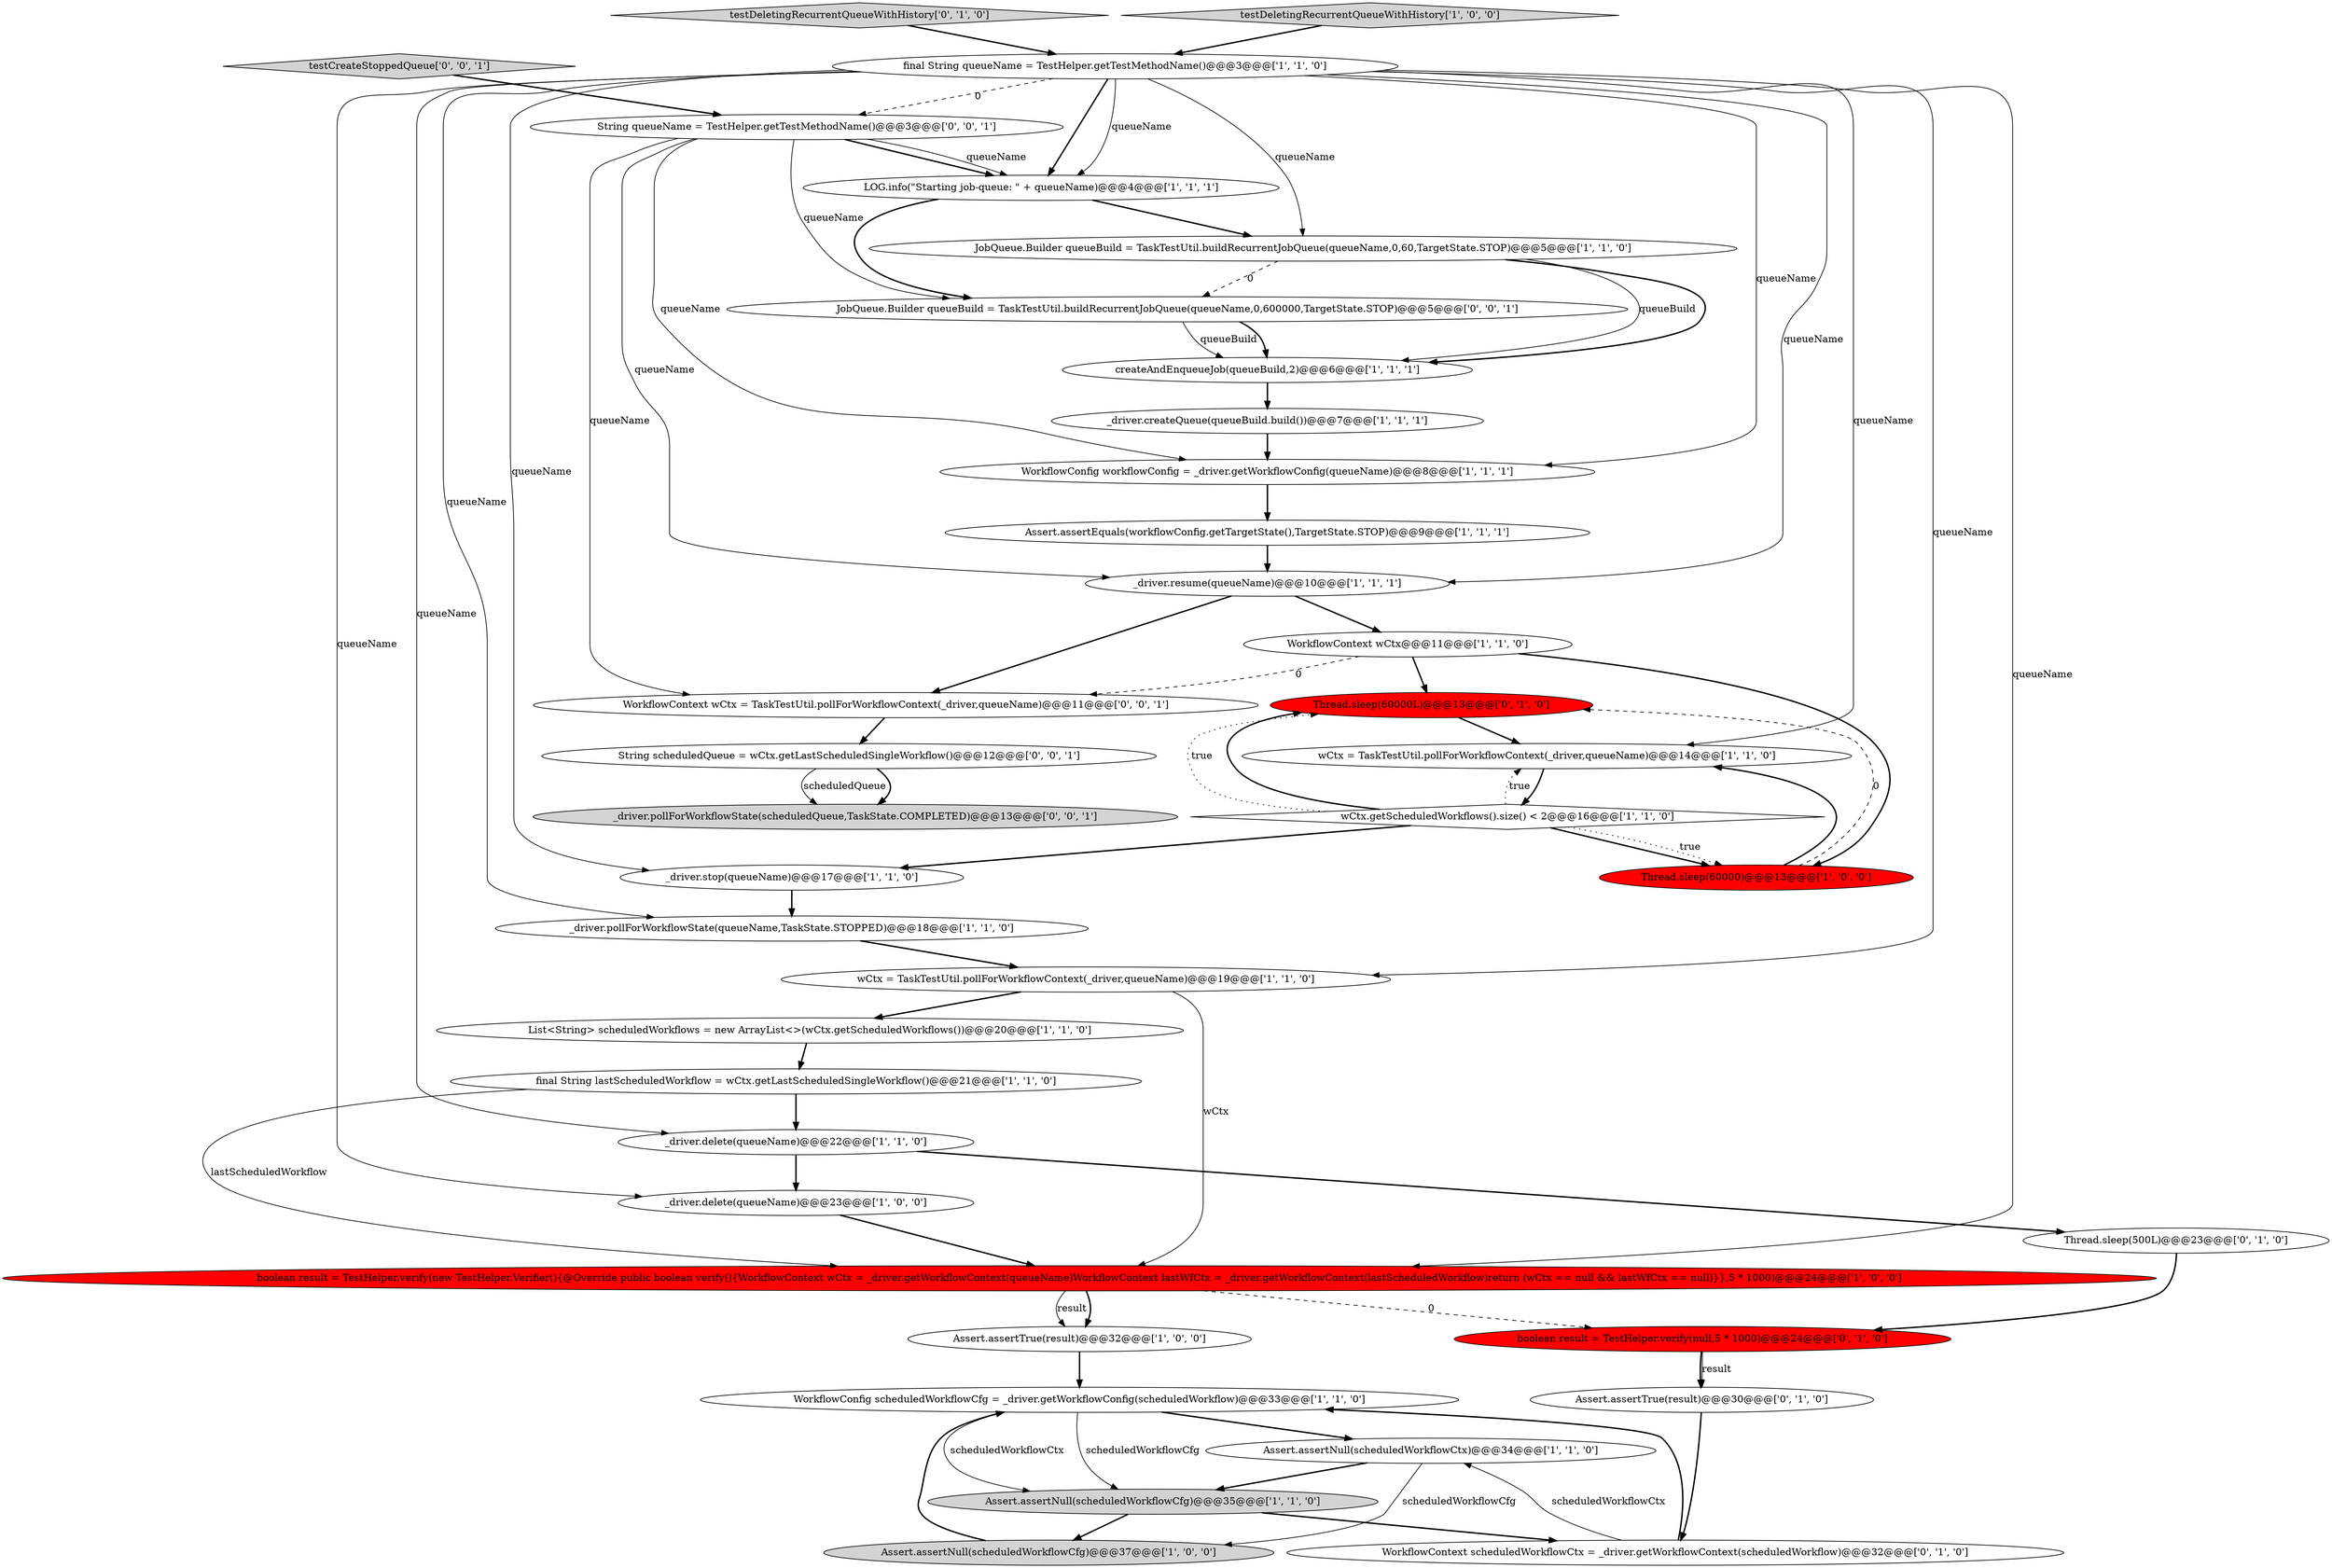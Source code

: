 digraph {
34 [style = filled, label = "testCreateStoppedQueue['0', '0', '1']", fillcolor = lightgray, shape = diamond image = "AAA0AAABBB3BBB"];
22 [style = filled, label = "final String queueName = TestHelper.getTestMethodName()@@@3@@@['1', '1', '0']", fillcolor = white, shape = ellipse image = "AAA0AAABBB1BBB"];
36 [style = filled, label = "String queueName = TestHelper.getTestMethodName()@@@3@@@['0', '0', '1']", fillcolor = white, shape = ellipse image = "AAA0AAABBB3BBB"];
8 [style = filled, label = "_driver.pollForWorkflowState(queueName,TaskState.STOPPED)@@@18@@@['1', '1', '0']", fillcolor = white, shape = ellipse image = "AAA0AAABBB1BBB"];
6 [style = filled, label = "boolean result = TestHelper.verify(new TestHelper.Verifier(){@Override public boolean verify(){WorkflowContext wCtx = _driver.getWorkflowContext(queueName)WorkflowContext lastWfCtx = _driver.getWorkflowContext(lastScheduledWorkflow)return (wCtx == null && lastWfCtx == null)}},5 * 1000)@@@24@@@['1', '0', '0']", fillcolor = red, shape = ellipse image = "AAA1AAABBB1BBB"];
4 [style = filled, label = "wCtx = TaskTestUtil.pollForWorkflowContext(_driver,queueName)@@@14@@@['1', '1', '0']", fillcolor = white, shape = ellipse image = "AAA0AAABBB1BBB"];
11 [style = filled, label = "createAndEnqueueJob(queueBuild,2)@@@6@@@['1', '1', '1']", fillcolor = white, shape = ellipse image = "AAA0AAABBB1BBB"];
12 [style = filled, label = "Assert.assertEquals(workflowConfig.getTargetState(),TargetState.STOP)@@@9@@@['1', '1', '1']", fillcolor = white, shape = ellipse image = "AAA0AAABBB1BBB"];
15 [style = filled, label = "_driver.stop(queueName)@@@17@@@['1', '1', '0']", fillcolor = white, shape = ellipse image = "AAA0AAABBB1BBB"];
33 [style = filled, label = "_driver.pollForWorkflowState(scheduledQueue,TaskState.COMPLETED)@@@13@@@['0', '0', '1']", fillcolor = lightgray, shape = ellipse image = "AAA0AAABBB3BBB"];
17 [style = filled, label = "Assert.assertTrue(result)@@@32@@@['1', '0', '0']", fillcolor = white, shape = ellipse image = "AAA0AAABBB1BBB"];
30 [style = filled, label = "testDeletingRecurrentQueueWithHistory['0', '1', '0']", fillcolor = lightgray, shape = diamond image = "AAA0AAABBB2BBB"];
2 [style = filled, label = "Assert.assertNull(scheduledWorkflowCtx)@@@34@@@['1', '1', '0']", fillcolor = white, shape = ellipse image = "AAA0AAABBB1BBB"];
13 [style = filled, label = "testDeletingRecurrentQueueWithHistory['1', '0', '0']", fillcolor = lightgray, shape = diamond image = "AAA0AAABBB1BBB"];
28 [style = filled, label = "Assert.assertTrue(result)@@@30@@@['0', '1', '0']", fillcolor = white, shape = ellipse image = "AAA0AAABBB2BBB"];
23 [style = filled, label = "wCtx = TaskTestUtil.pollForWorkflowContext(_driver,queueName)@@@19@@@['1', '1', '0']", fillcolor = white, shape = ellipse image = "AAA0AAABBB1BBB"];
10 [style = filled, label = "LOG.info(\"Starting job-queue: \" + queueName)@@@4@@@['1', '1', '1']", fillcolor = white, shape = ellipse image = "AAA0AAABBB1BBB"];
31 [style = filled, label = "Thread.sleep(500L)@@@23@@@['0', '1', '0']", fillcolor = white, shape = ellipse image = "AAA0AAABBB2BBB"];
14 [style = filled, label = "_driver.createQueue(queueBuild.build())@@@7@@@['1', '1', '1']", fillcolor = white, shape = ellipse image = "AAA0AAABBB1BBB"];
7 [style = filled, label = "final String lastScheduledWorkflow = wCtx.getLastScheduledSingleWorkflow()@@@21@@@['1', '1', '0']", fillcolor = white, shape = ellipse image = "AAA0AAABBB1BBB"];
16 [style = filled, label = "_driver.delete(queueName)@@@22@@@['1', '1', '0']", fillcolor = white, shape = ellipse image = "AAA0AAABBB1BBB"];
27 [style = filled, label = "WorkflowContext scheduledWorkflowCtx = _driver.getWorkflowContext(scheduledWorkflow)@@@32@@@['0', '1', '0']", fillcolor = white, shape = ellipse image = "AAA0AAABBB2BBB"];
37 [style = filled, label = "WorkflowContext wCtx = TaskTestUtil.pollForWorkflowContext(_driver,queueName)@@@11@@@['0', '0', '1']", fillcolor = white, shape = ellipse image = "AAA0AAABBB3BBB"];
24 [style = filled, label = "List<String> scheduledWorkflows = new ArrayList<>(wCtx.getScheduledWorkflows())@@@20@@@['1', '1', '0']", fillcolor = white, shape = ellipse image = "AAA0AAABBB1BBB"];
35 [style = filled, label = "String scheduledQueue = wCtx.getLastScheduledSingleWorkflow()@@@12@@@['0', '0', '1']", fillcolor = white, shape = ellipse image = "AAA0AAABBB3BBB"];
29 [style = filled, label = "Thread.sleep(60000L)@@@13@@@['0', '1', '0']", fillcolor = red, shape = ellipse image = "AAA1AAABBB2BBB"];
9 [style = filled, label = "_driver.resume(queueName)@@@10@@@['1', '1', '1']", fillcolor = white, shape = ellipse image = "AAA0AAABBB1BBB"];
5 [style = filled, label = "WorkflowConfig workflowConfig = _driver.getWorkflowConfig(queueName)@@@8@@@['1', '1', '1']", fillcolor = white, shape = ellipse image = "AAA0AAABBB1BBB"];
0 [style = filled, label = "Thread.sleep(60000)@@@13@@@['1', '0', '0']", fillcolor = red, shape = ellipse image = "AAA1AAABBB1BBB"];
20 [style = filled, label = "JobQueue.Builder queueBuild = TaskTestUtil.buildRecurrentJobQueue(queueName,0,60,TargetState.STOP)@@@5@@@['1', '1', '0']", fillcolor = white, shape = ellipse image = "AAA0AAABBB1BBB"];
21 [style = filled, label = "Assert.assertNull(scheduledWorkflowCfg)@@@37@@@['1', '0', '0']", fillcolor = lightgray, shape = ellipse image = "AAA0AAABBB1BBB"];
32 [style = filled, label = "JobQueue.Builder queueBuild = TaskTestUtil.buildRecurrentJobQueue(queueName,0,600000,TargetState.STOP)@@@5@@@['0', '0', '1']", fillcolor = white, shape = ellipse image = "AAA0AAABBB3BBB"];
26 [style = filled, label = "boolean result = TestHelper.verify(null,5 * 1000)@@@24@@@['0', '1', '0']", fillcolor = red, shape = ellipse image = "AAA1AAABBB2BBB"];
18 [style = filled, label = "WorkflowConfig scheduledWorkflowCfg = _driver.getWorkflowConfig(scheduledWorkflow)@@@33@@@['1', '1', '0']", fillcolor = white, shape = ellipse image = "AAA0AAABBB1BBB"];
19 [style = filled, label = "WorkflowContext wCtx@@@11@@@['1', '1', '0']", fillcolor = white, shape = ellipse image = "AAA0AAABBB1BBB"];
25 [style = filled, label = "Assert.assertNull(scheduledWorkflowCfg)@@@35@@@['1', '1', '0']", fillcolor = lightgray, shape = ellipse image = "AAA0AAABBB1BBB"];
3 [style = filled, label = "wCtx.getScheduledWorkflows().size() < 2@@@16@@@['1', '1', '0']", fillcolor = white, shape = diamond image = "AAA0AAABBB1BBB"];
1 [style = filled, label = "_driver.delete(queueName)@@@23@@@['1', '0', '0']", fillcolor = white, shape = ellipse image = "AAA0AAABBB1BBB"];
6->17 [style = bold, label=""];
2->21 [style = solid, label="scheduledWorkflowCfg"];
22->36 [style = dashed, label="0"];
22->9 [style = solid, label="queueName"];
4->3 [style = bold, label=""];
27->18 [style = bold, label=""];
10->20 [style = bold, label=""];
29->4 [style = bold, label=""];
30->22 [style = bold, label=""];
36->5 [style = solid, label="queueName"];
8->23 [style = bold, label=""];
3->29 [style = dotted, label="true"];
11->14 [style = bold, label=""];
19->29 [style = bold, label=""];
22->23 [style = solid, label="queueName"];
14->5 [style = bold, label=""];
22->10 [style = solid, label="queueName"];
22->16 [style = solid, label="queueName"];
35->33 [style = bold, label=""];
3->4 [style = dotted, label="true"];
22->20 [style = solid, label="queueName"];
32->11 [style = solid, label="queueBuild"];
23->6 [style = solid, label="wCtx"];
10->32 [style = bold, label=""];
3->15 [style = bold, label=""];
18->25 [style = solid, label="scheduledWorkflowCtx"];
22->8 [style = solid, label="queueName"];
36->10 [style = bold, label=""];
18->2 [style = bold, label=""];
22->15 [style = solid, label="queueName"];
12->9 [style = bold, label=""];
21->18 [style = bold, label=""];
9->37 [style = bold, label=""];
36->37 [style = solid, label="queueName"];
19->0 [style = bold, label=""];
3->0 [style = bold, label=""];
7->6 [style = solid, label="lastScheduledWorkflow"];
25->27 [style = bold, label=""];
22->6 [style = solid, label="queueName"];
31->26 [style = bold, label=""];
23->24 [style = bold, label=""];
1->6 [style = bold, label=""];
26->28 [style = solid, label="result"];
27->2 [style = solid, label="scheduledWorkflowCtx"];
5->12 [style = bold, label=""];
16->1 [style = bold, label=""];
35->33 [style = solid, label="scheduledQueue"];
0->4 [style = bold, label=""];
22->1 [style = solid, label="queueName"];
16->31 [style = bold, label=""];
6->26 [style = dashed, label="0"];
17->18 [style = bold, label=""];
34->36 [style = bold, label=""];
7->16 [style = bold, label=""];
0->29 [style = dashed, label="0"];
22->10 [style = bold, label=""];
3->0 [style = dotted, label="true"];
6->17 [style = solid, label="result"];
9->19 [style = bold, label=""];
36->9 [style = solid, label="queueName"];
22->4 [style = solid, label="queueName"];
20->32 [style = dashed, label="0"];
13->22 [style = bold, label=""];
26->28 [style = bold, label=""];
36->32 [style = solid, label="queueName"];
28->27 [style = bold, label=""];
37->35 [style = bold, label=""];
18->25 [style = solid, label="scheduledWorkflowCfg"];
24->7 [style = bold, label=""];
2->25 [style = bold, label=""];
32->11 [style = bold, label=""];
19->37 [style = dashed, label="0"];
22->5 [style = solid, label="queueName"];
20->11 [style = solid, label="queueBuild"];
15->8 [style = bold, label=""];
3->29 [style = bold, label=""];
25->21 [style = bold, label=""];
36->10 [style = solid, label="queueName"];
20->11 [style = bold, label=""];
}

